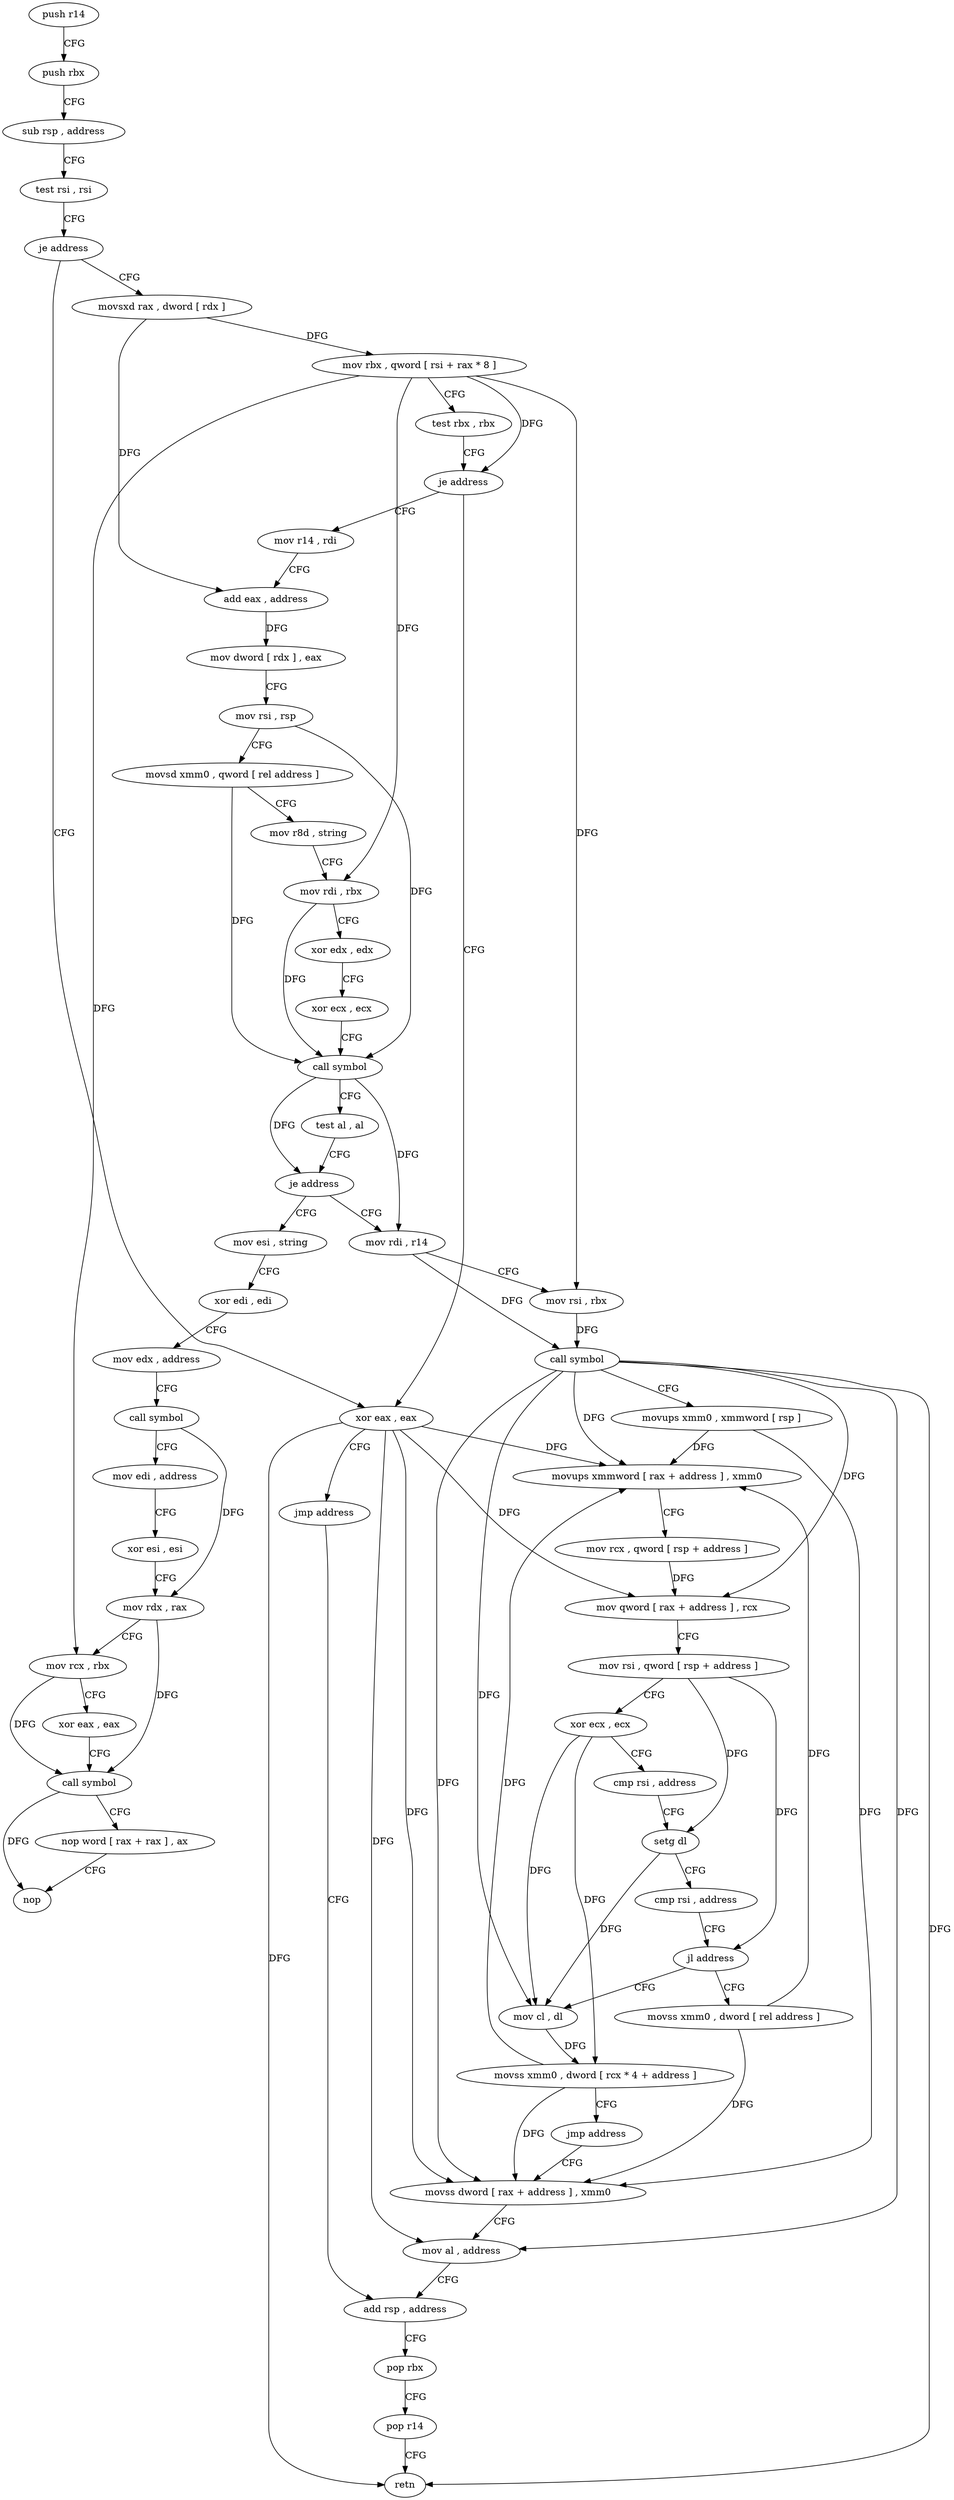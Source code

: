 digraph "func" {
"4249248" [label = "push r14" ]
"4249250" [label = "push rbx" ]
"4249251" [label = "sub rsp , address" ]
"4249255" [label = "test rsi , rsi" ]
"4249258" [label = "je address" ]
"4249380" [label = "xor eax , eax" ]
"4249260" [label = "movsxd rax , dword [ rdx ]" ]
"4249382" [label = "jmp address" ]
"4249399" [label = "add rsp , address" ]
"4249263" [label = "mov rbx , qword [ rsi + rax * 8 ]" ]
"4249267" [label = "test rbx , rbx" ]
"4249270" [label = "je address" ]
"4249272" [label = "mov r14 , rdi" ]
"4249403" [label = "pop rbx" ]
"4249404" [label = "pop r14" ]
"4249406" [label = "retn" ]
"4249275" [label = "add eax , address" ]
"4249278" [label = "mov dword [ rdx ] , eax" ]
"4249280" [label = "mov rsi , rsp" ]
"4249283" [label = "movsd xmm0 , qword [ rel address ]" ]
"4249291" [label = "mov r8d , string" ]
"4249297" [label = "mov rdi , rbx" ]
"4249300" [label = "xor edx , edx" ]
"4249302" [label = "xor ecx , ecx" ]
"4249304" [label = "call symbol" ]
"4249309" [label = "test al , al" ]
"4249311" [label = "je address" ]
"4249407" [label = "mov esi , string" ]
"4249313" [label = "mov rdi , r14" ]
"4249412" [label = "xor edi , edi" ]
"4249414" [label = "mov edx , address" ]
"4249419" [label = "call symbol" ]
"4249424" [label = "mov edi , address" ]
"4249429" [label = "xor esi , esi" ]
"4249431" [label = "mov rdx , rax" ]
"4249434" [label = "mov rcx , rbx" ]
"4249437" [label = "xor eax , eax" ]
"4249439" [label = "call symbol" ]
"4249444" [label = "nop word [ rax + rax ] , ax" ]
"4249454" [label = "nop" ]
"4249316" [label = "mov rsi , rbx" ]
"4249319" [label = "call symbol" ]
"4249324" [label = "movups xmm0 , xmmword [ rsp ]" ]
"4249328" [label = "movups xmmword [ rax + address ] , xmm0" ]
"4249332" [label = "mov rcx , qword [ rsp + address ]" ]
"4249337" [label = "mov qword [ rax + address ] , rcx" ]
"4249341" [label = "mov rsi , qword [ rsp + address ]" ]
"4249346" [label = "xor ecx , ecx" ]
"4249348" [label = "cmp rsi , address" ]
"4249355" [label = "setg dl" ]
"4249358" [label = "cmp rsi , address" ]
"4249365" [label = "jl address" ]
"4249384" [label = "movss xmm0 , dword [ rel address ]" ]
"4249367" [label = "mov cl , dl" ]
"4249392" [label = "movss dword [ rax + address ] , xmm0" ]
"4249369" [label = "movss xmm0 , dword [ rcx * 4 + address ]" ]
"4249378" [label = "jmp address" ]
"4249397" [label = "mov al , address" ]
"4249248" -> "4249250" [ label = "CFG" ]
"4249250" -> "4249251" [ label = "CFG" ]
"4249251" -> "4249255" [ label = "CFG" ]
"4249255" -> "4249258" [ label = "CFG" ]
"4249258" -> "4249380" [ label = "CFG" ]
"4249258" -> "4249260" [ label = "CFG" ]
"4249380" -> "4249382" [ label = "CFG" ]
"4249380" -> "4249406" [ label = "DFG" ]
"4249380" -> "4249328" [ label = "DFG" ]
"4249380" -> "4249337" [ label = "DFG" ]
"4249380" -> "4249392" [ label = "DFG" ]
"4249380" -> "4249397" [ label = "DFG" ]
"4249260" -> "4249263" [ label = "DFG" ]
"4249260" -> "4249275" [ label = "DFG" ]
"4249382" -> "4249399" [ label = "CFG" ]
"4249399" -> "4249403" [ label = "CFG" ]
"4249263" -> "4249267" [ label = "CFG" ]
"4249263" -> "4249270" [ label = "DFG" ]
"4249263" -> "4249297" [ label = "DFG" ]
"4249263" -> "4249434" [ label = "DFG" ]
"4249263" -> "4249316" [ label = "DFG" ]
"4249267" -> "4249270" [ label = "CFG" ]
"4249270" -> "4249380" [ label = "CFG" ]
"4249270" -> "4249272" [ label = "CFG" ]
"4249272" -> "4249275" [ label = "CFG" ]
"4249403" -> "4249404" [ label = "CFG" ]
"4249404" -> "4249406" [ label = "CFG" ]
"4249275" -> "4249278" [ label = "DFG" ]
"4249278" -> "4249280" [ label = "CFG" ]
"4249280" -> "4249283" [ label = "CFG" ]
"4249280" -> "4249304" [ label = "DFG" ]
"4249283" -> "4249291" [ label = "CFG" ]
"4249283" -> "4249304" [ label = "DFG" ]
"4249291" -> "4249297" [ label = "CFG" ]
"4249297" -> "4249300" [ label = "CFG" ]
"4249297" -> "4249304" [ label = "DFG" ]
"4249300" -> "4249302" [ label = "CFG" ]
"4249302" -> "4249304" [ label = "CFG" ]
"4249304" -> "4249309" [ label = "CFG" ]
"4249304" -> "4249311" [ label = "DFG" ]
"4249304" -> "4249313" [ label = "DFG" ]
"4249309" -> "4249311" [ label = "CFG" ]
"4249311" -> "4249407" [ label = "CFG" ]
"4249311" -> "4249313" [ label = "CFG" ]
"4249407" -> "4249412" [ label = "CFG" ]
"4249313" -> "4249316" [ label = "CFG" ]
"4249313" -> "4249319" [ label = "DFG" ]
"4249412" -> "4249414" [ label = "CFG" ]
"4249414" -> "4249419" [ label = "CFG" ]
"4249419" -> "4249424" [ label = "CFG" ]
"4249419" -> "4249431" [ label = "DFG" ]
"4249424" -> "4249429" [ label = "CFG" ]
"4249429" -> "4249431" [ label = "CFG" ]
"4249431" -> "4249434" [ label = "CFG" ]
"4249431" -> "4249439" [ label = "DFG" ]
"4249434" -> "4249437" [ label = "CFG" ]
"4249434" -> "4249439" [ label = "DFG" ]
"4249437" -> "4249439" [ label = "CFG" ]
"4249439" -> "4249444" [ label = "CFG" ]
"4249439" -> "4249454" [ label = "DFG" ]
"4249444" -> "4249454" [ label = "CFG" ]
"4249316" -> "4249319" [ label = "DFG" ]
"4249319" -> "4249324" [ label = "CFG" ]
"4249319" -> "4249406" [ label = "DFG" ]
"4249319" -> "4249328" [ label = "DFG" ]
"4249319" -> "4249337" [ label = "DFG" ]
"4249319" -> "4249392" [ label = "DFG" ]
"4249319" -> "4249397" [ label = "DFG" ]
"4249319" -> "4249367" [ label = "DFG" ]
"4249324" -> "4249328" [ label = "DFG" ]
"4249324" -> "4249392" [ label = "DFG" ]
"4249328" -> "4249332" [ label = "CFG" ]
"4249332" -> "4249337" [ label = "DFG" ]
"4249337" -> "4249341" [ label = "CFG" ]
"4249341" -> "4249346" [ label = "CFG" ]
"4249341" -> "4249355" [ label = "DFG" ]
"4249341" -> "4249365" [ label = "DFG" ]
"4249346" -> "4249348" [ label = "CFG" ]
"4249346" -> "4249367" [ label = "DFG" ]
"4249346" -> "4249369" [ label = "DFG" ]
"4249348" -> "4249355" [ label = "CFG" ]
"4249355" -> "4249358" [ label = "CFG" ]
"4249355" -> "4249367" [ label = "DFG" ]
"4249358" -> "4249365" [ label = "CFG" ]
"4249365" -> "4249384" [ label = "CFG" ]
"4249365" -> "4249367" [ label = "CFG" ]
"4249384" -> "4249392" [ label = "DFG" ]
"4249384" -> "4249328" [ label = "DFG" ]
"4249367" -> "4249369" [ label = "DFG" ]
"4249392" -> "4249397" [ label = "CFG" ]
"4249369" -> "4249378" [ label = "CFG" ]
"4249369" -> "4249328" [ label = "DFG" ]
"4249369" -> "4249392" [ label = "DFG" ]
"4249378" -> "4249392" [ label = "CFG" ]
"4249397" -> "4249399" [ label = "CFG" ]
}
